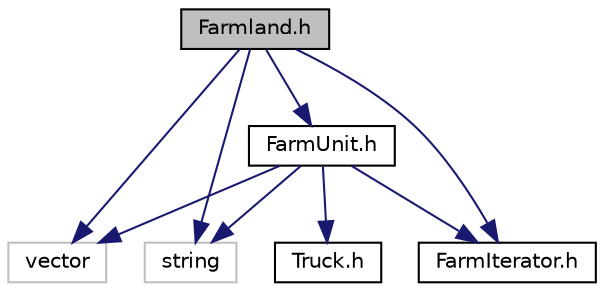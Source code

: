 digraph "Farmland.h"
{
 // LATEX_PDF_SIZE
  edge [fontname="Helvetica",fontsize="10",labelfontname="Helvetica",labelfontsize="10"];
  node [fontname="Helvetica",fontsize="10",shape=record];
  Node1 [label="Farmland.h",height=0.2,width=0.4,color="black", fillcolor="grey75", style="filled", fontcolor="black",tooltip="Class implementation for Component 1 - Composite (Composite) and Class implementation for Component 5..."];
  Node1 -> Node2 [color="midnightblue",fontsize="10",style="solid"];
  Node2 [label="FarmUnit.h",height=0.2,width=0.4,color="black", fillcolor="white", style="filled",URL="$FarmUnit_8h.html",tooltip="Class definition for Component 1 - Composite (Component) and Component 5 - Iterator (Aggregate)"];
  Node2 -> Node3 [color="midnightblue",fontsize="10",style="solid"];
  Node3 [label="vector",height=0.2,width=0.4,color="grey75", fillcolor="white", style="filled",tooltip=" "];
  Node2 -> Node4 [color="midnightblue",fontsize="10",style="solid"];
  Node4 [label="string",height=0.2,width=0.4,color="grey75", fillcolor="white", style="filled",tooltip=" "];
  Node2 -> Node5 [color="midnightblue",fontsize="10",style="solid"];
  Node5 [label="Truck.h",height=0.2,width=0.4,color="black", fillcolor="white", style="filled",URL="$Truck_8h.html",tooltip="Class definition for Component 4 - Observer (Observer)"];
  Node2 -> Node6 [color="midnightblue",fontsize="10",style="solid"];
  Node6 [label="FarmIterator.h",height=0.2,width=0.4,color="black", fillcolor="white", style="filled",URL="$FarmIterator_8h.html",tooltip="Class definition for Component 5 - Iterator (Iterator)"];
  Node1 -> Node6 [color="midnightblue",fontsize="10",style="solid"];
  Node1 -> Node3 [color="midnightblue",fontsize="10",style="solid"];
  Node1 -> Node4 [color="midnightblue",fontsize="10",style="solid"];
}
